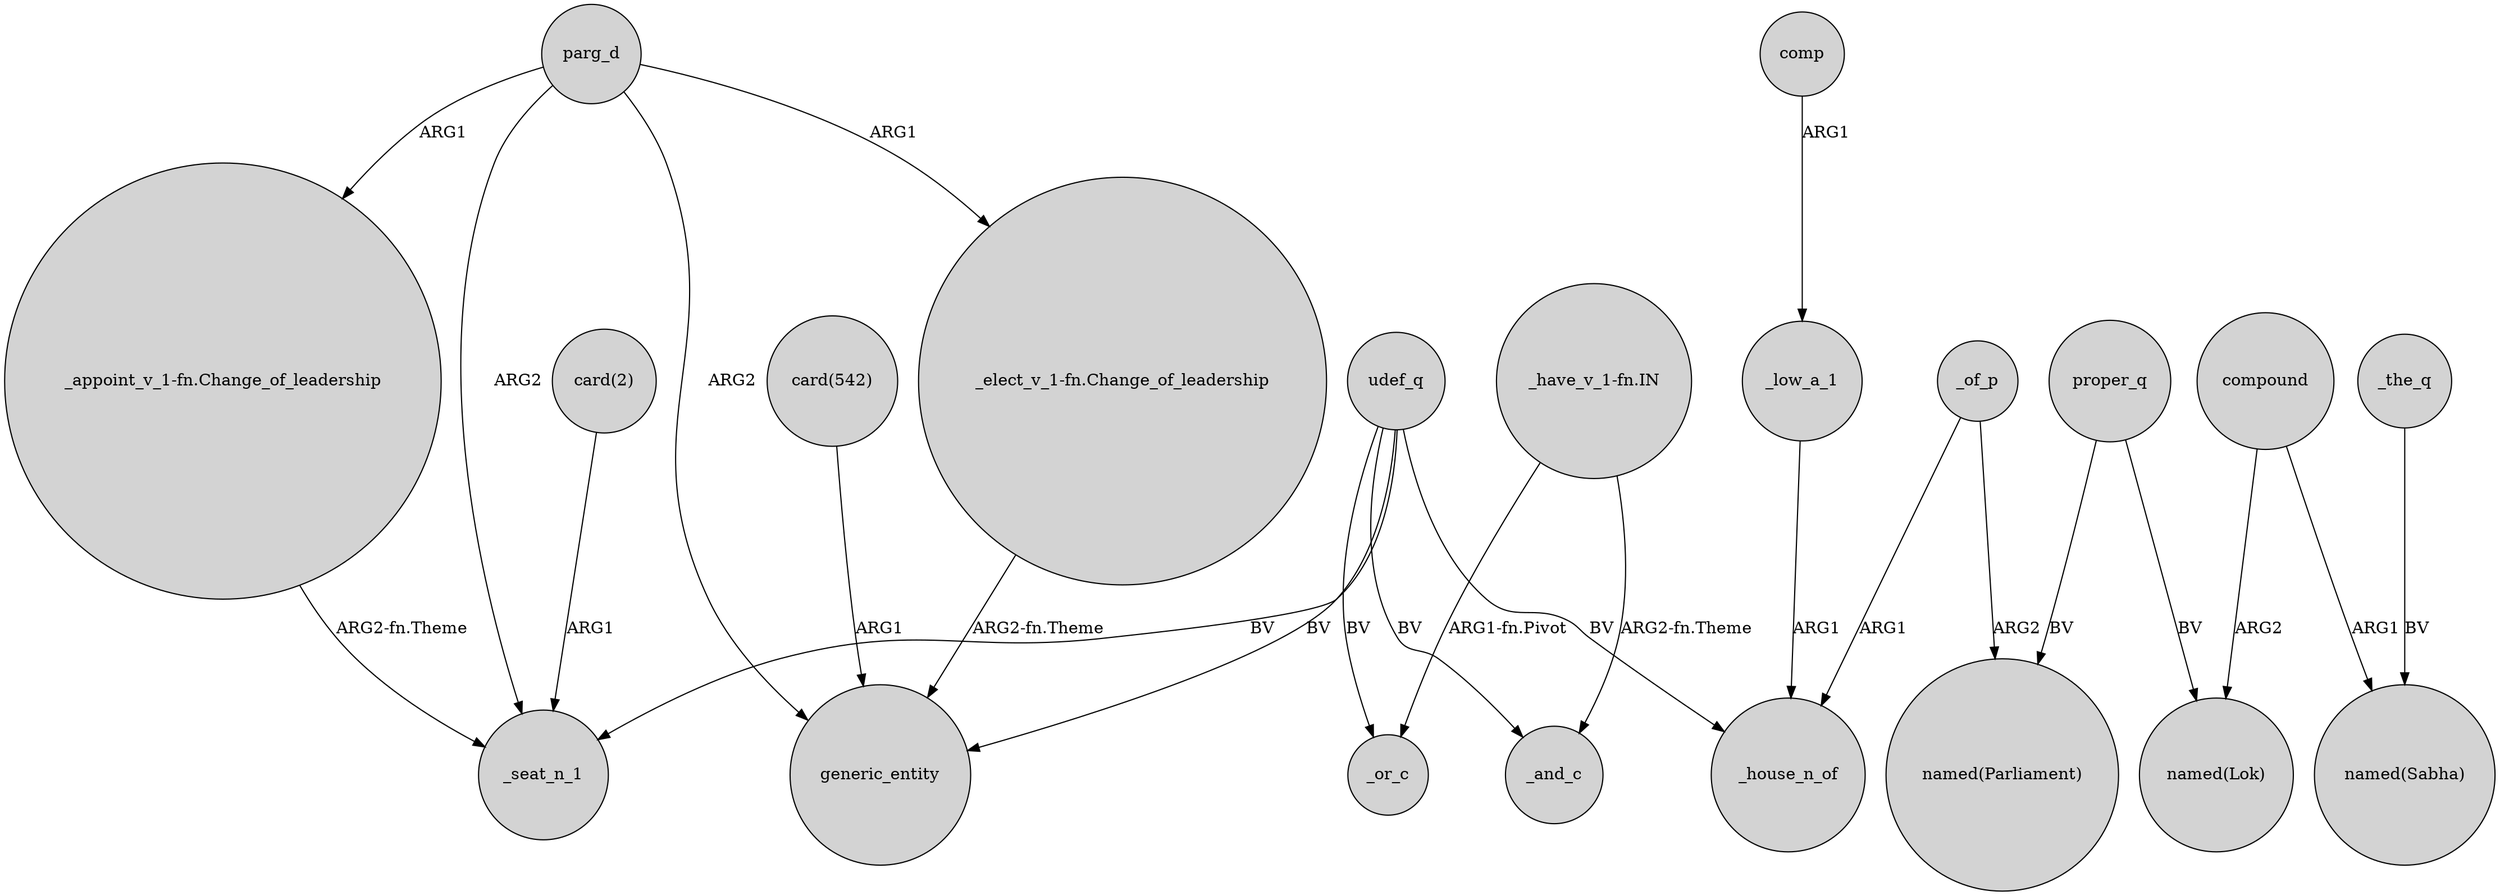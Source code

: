 digraph {
	node [shape=circle style=filled]
	udef_q -> generic_entity [label=BV]
	_the_q -> "named(Sabha)" [label=BV]
	parg_d -> _seat_n_1 [label=ARG2]
	_of_p -> _house_n_of [label=ARG1]
	parg_d -> generic_entity [label=ARG2]
	"_elect_v_1-fn.Change_of_leadership" -> generic_entity [label="ARG2-fn.Theme"]
	"_appoint_v_1-fn.Change_of_leadership" -> _seat_n_1 [label="ARG2-fn.Theme"]
	"_have_v_1-fn.IN" -> _and_c [label="ARG2-fn.Theme"]
	parg_d -> "_elect_v_1-fn.Change_of_leadership" [label=ARG1]
	udef_q -> _or_c [label=BV]
	_low_a_1 -> _house_n_of [label=ARG1]
	compound -> "named(Sabha)" [label=ARG1]
	_of_p -> "named(Parliament)" [label=ARG2]
	"_have_v_1-fn.IN" -> _or_c [label="ARG1-fn.Pivot"]
	proper_q -> "named(Parliament)" [label=BV]
	parg_d -> "_appoint_v_1-fn.Change_of_leadership" [label=ARG1]
	"card(542)" -> generic_entity [label=ARG1]
	proper_q -> "named(Lok)" [label=BV]
	udef_q -> _house_n_of [label=BV]
	udef_q -> _seat_n_1 [label=BV]
	"card(2)" -> _seat_n_1 [label=ARG1]
	compound -> "named(Lok)" [label=ARG2]
	udef_q -> _and_c [label=BV]
	comp -> _low_a_1 [label=ARG1]
}
